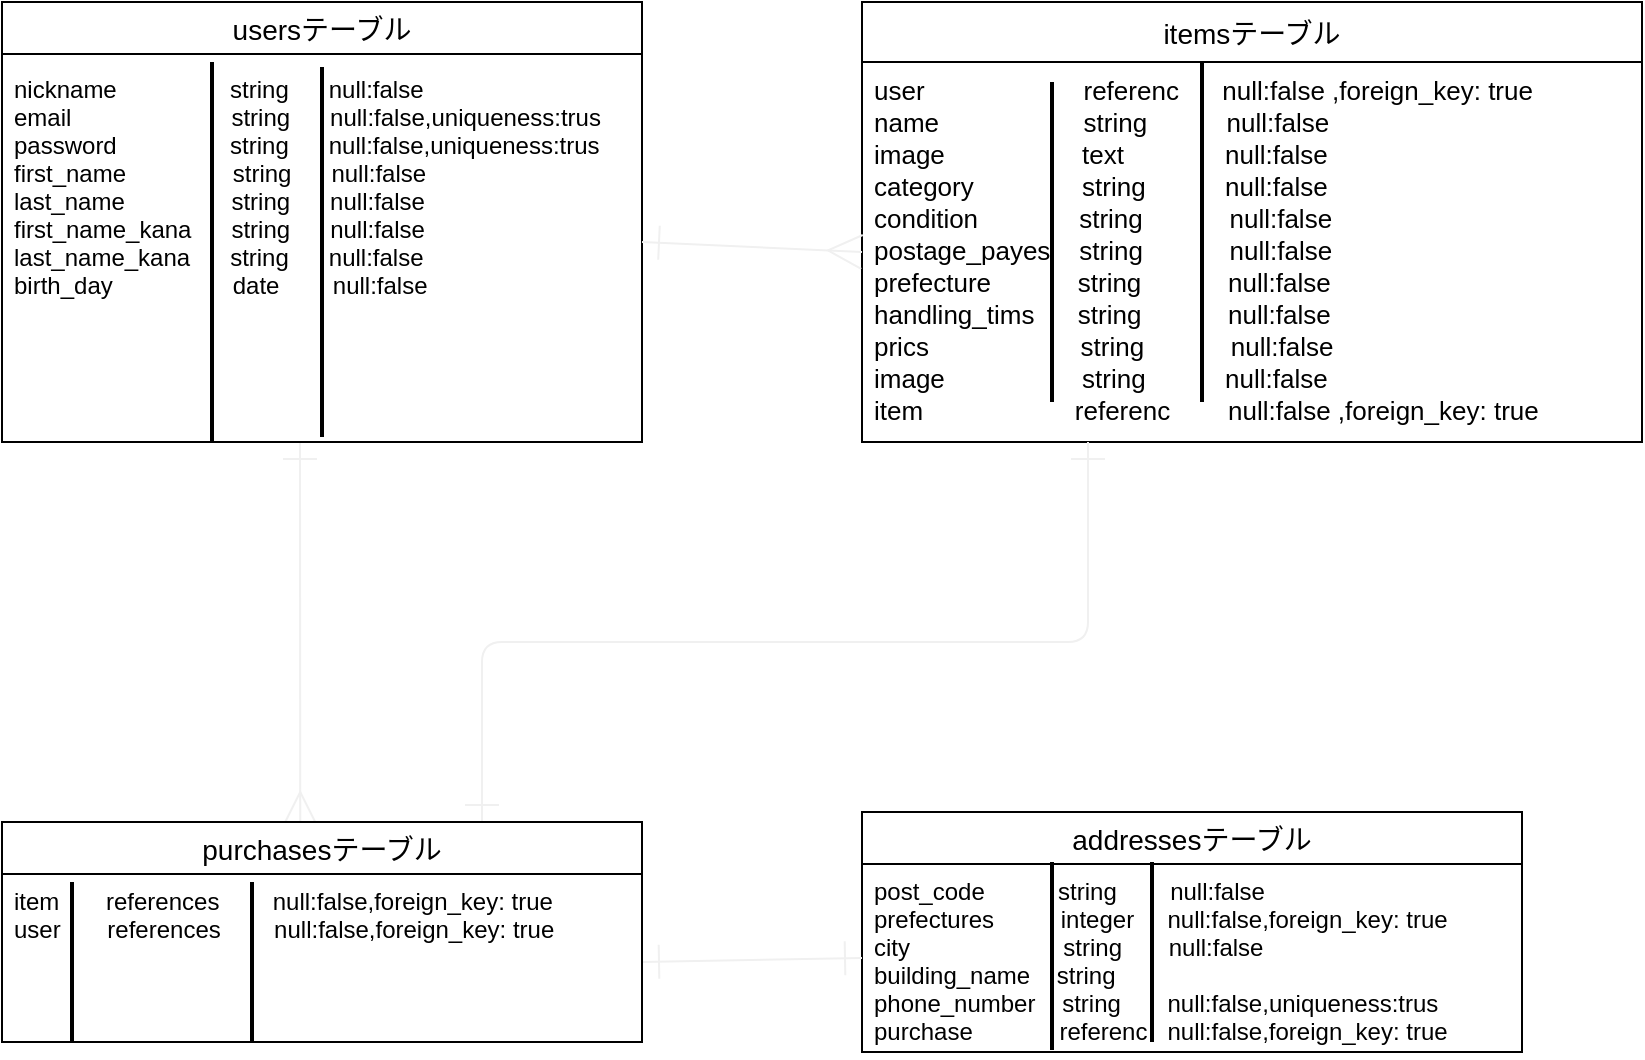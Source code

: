 <mxfile version="13.6.5">
    <diagram id="qlUVBu2gsGV2Tf7JeJ2S" name="ページ1">
        <mxGraphModel dx="1009" dy="635" grid="1" gridSize="10" guides="1" tooltips="1" connect="1" arrows="1" fold="1" page="1" pageScale="1" pageWidth="827" pageHeight="1169" math="0" shadow="0">
            <root>
                <mxCell id="0"/>
                <mxCell id="1" parent="0"/>
                <mxCell id="94" value="" style="line;strokeWidth=2;direction=south;html=1;fontSize=13;fillColor=none;" vertex="1" parent="1">
                    <mxGeometry x="30" y="520" width="10" height="80" as="geometry"/>
                </mxCell>
                <mxCell id="29" value="nickname                 string      null:false&#10;email                        string      null:false,uniqueness:trus&#10;password                 string      null:false,uniqueness:trus&#10;first_name                string      null:false&#10;last_name                string      null:false&#10;first_name_kana      string      null:false&#10;last_name_kana      string      null:false&#10;birth_day                  date        null:false " style="text;fillColor=none;spacingLeft=4;spacingRight=4;overflow=hidden;rotatable=0;points=[[0,0.5],[1,0.5]];portConstraint=eastwest;fontSize=12;strokeWidth=16;" vertex="1" parent="1">
                    <mxGeometry y="110" width="320" height="190" as="geometry"/>
                </mxCell>
                <mxCell id="53" value="" style="fontSize=12;html=1;endArrow=ERmany;startArrow=ERone;strokeColor=#f0f0f0;entryX=0.466;entryY=0.018;entryDx=0;entryDy=0;entryPerimeter=0;jumpSize=6;endSize=15;startSize=15;startFill=0;endFill=0;" edge="1" parent="1" target="37">
                    <mxGeometry width="100" height="100" relative="1" as="geometry">
                        <mxPoint x="149" y="300" as="sourcePoint"/>
                        <mxPoint x="410" y="300" as="targetPoint"/>
                        <Array as="points"/>
                    </mxGeometry>
                </mxCell>
                <mxCell id="41" value="addressesテーブル" style="swimlane;fontStyle=0;childLayout=stackLayout;horizontal=1;startSize=26;horizontalStack=0;resizeParent=1;resizeParentMax=0;resizeLast=0;collapsible=1;marginBottom=0;align=center;fontSize=14;" vertex="1" parent="1">
                    <mxGeometry x="430" y="485" width="330" height="120" as="geometry"/>
                </mxCell>
                <mxCell id="42" value="post_code           string        null:false&#10;prefectures          integer     null:false,foreign_key: true&#10;city                       string       null:false&#10;building_name    string      &#10;phone_number    string       null:false,uniqueness:trus&#10;purchase             referenc   null:false,foreign_key: true" style="text;strokeColor=none;fillColor=none;spacingLeft=4;spacingRight=4;overflow=hidden;rotatable=0;points=[[0,0.5],[1,0.5]];portConstraint=eastwest;fontSize=12;" vertex="1" parent="41">
                    <mxGeometry y="26" width="330" height="94" as="geometry"/>
                </mxCell>
                <mxCell id="28" value="usersテーブル" style="swimlane;fontStyle=0;childLayout=stackLayout;horizontal=1;startSize=26;horizontalStack=0;resizeParent=1;resizeParentMax=0;resizeLast=0;collapsible=1;marginBottom=0;align=center;fontSize=14;" vertex="1" parent="1">
                    <mxGeometry y="80" width="320" height="220" as="geometry"/>
                </mxCell>
                <mxCell id="32" value="itemsテーブル" style="swimlane;fontStyle=0;childLayout=stackLayout;horizontal=1;startSize=30;horizontalStack=0;resizeParent=1;resizeParentMax=0;resizeLast=0;collapsible=1;marginBottom=0;align=center;fontSize=14;" vertex="1" parent="1">
                    <mxGeometry x="430" y="80" width="390" height="220" as="geometry"/>
                </mxCell>
                <mxCell id="33" value="user                      referenc      null:false ,foreign_key: true&#10;name                    string           null:false &#10;image                   text              null:false &#10;category               string           null:false &#10;condition              string            null:false &#10;postage_payes    string            null:false &#10;prefecture            string            null:false &#10;handling_tims      string            null:false &#10;prics                     string            null:false&#10;image                   string           null:false&#10;item                     referenc        null:false ,foreign_key: true&#10; " style="text;strokeColor=none;fillColor=none;spacingLeft=4;spacingRight=4;overflow=hidden;rotatable=0;points=[[0,0.5],[1,0.5]];portConstraint=eastwest;fontSize=13;verticalAlign=top;" vertex="1" parent="32">
                    <mxGeometry y="30" width="390" height="190" as="geometry"/>
                </mxCell>
                <mxCell id="55" value="" style="fontSize=12;html=1;endArrow=ERmany;startArrow=ERone;strokeColor=#f0f0f0;startFill=0;entryX=0;entryY=0.5;entryDx=0;entryDy=0;endSize=15;startSize=15;" edge="1" parent="1" target="33">
                    <mxGeometry width="100" height="100" relative="1" as="geometry">
                        <mxPoint x="320" y="200" as="sourcePoint"/>
                        <mxPoint x="430" y="290" as="targetPoint"/>
                    </mxGeometry>
                </mxCell>
                <mxCell id="57" value="" style="edgeStyle=orthogonalEdgeStyle;fontSize=12;html=1;endArrow=ERone;endFill=1;strokeColor=#f0f0f0;startArrow=ERone;startFill=0;endSize=15;startSize=15;" edge="1" parent="1" target="33">
                    <mxGeometry width="100" height="100" relative="1" as="geometry">
                        <mxPoint x="240" y="490" as="sourcePoint"/>
                        <mxPoint x="543" y="280" as="targetPoint"/>
                        <Array as="points">
                            <mxPoint x="240" y="400"/>
                            <mxPoint x="543" y="400"/>
                        </Array>
                    </mxGeometry>
                </mxCell>
                <mxCell id="58" value="" style="fontSize=12;html=1;endArrow=ERone;endFill=1;strokeColor=#f0f0f0;entryX=0;entryY=0.5;entryDx=0;entryDy=0;startArrow=ERone;startFill=0;endSize=15;startSize=15;" edge="1" parent="1" target="42">
                    <mxGeometry width="100" height="100" relative="1" as="geometry">
                        <mxPoint x="320" y="560" as="sourcePoint"/>
                        <mxPoint x="420" y="460" as="targetPoint"/>
                    </mxGeometry>
                </mxCell>
                <mxCell id="91" value="" style="line;strokeWidth=2;direction=south;html=1;fontSize=13;" vertex="1" parent="1">
                    <mxGeometry x="100" y="110" width="10" height="190" as="geometry"/>
                </mxCell>
                <mxCell id="92" value="" style="line;strokeWidth=2;direction=south;html=1;fontSize=13;" vertex="1" parent="1">
                    <mxGeometry x="155" y="112.5" width="10" height="185" as="geometry"/>
                </mxCell>
                <mxCell id="93" value="" style="line;strokeWidth=2;direction=south;html=1;fontSize=13;" vertex="1" parent="1">
                    <mxGeometry x="120" y="520" width="10" height="80" as="geometry"/>
                </mxCell>
                <mxCell id="37" value="purchasesテーブル" style="swimlane;fontStyle=0;childLayout=stackLayout;horizontal=1;startSize=26;horizontalStack=0;resizeParent=1;resizeParentMax=0;resizeLast=0;collapsible=1;marginBottom=0;align=center;fontSize=14;" vertex="1" parent="1">
                    <mxGeometry y="490" width="320" height="110" as="geometry"/>
                </mxCell>
                <mxCell id="38" value="item       references        null:false,foreign_key: true&#10;user       references        null:false,foreign_key: true" style="text;strokeColor=none;fillColor=none;spacingLeft=4;spacingRight=4;overflow=hidden;rotatable=0;points=[[0,0.5],[1,0.5]];portConstraint=eastwest;fontSize=12;" vertex="1" parent="37">
                    <mxGeometry y="26" width="320" height="84" as="geometry"/>
                </mxCell>
                <mxCell id="95" value="" style="line;strokeWidth=2;direction=south;html=1;fillColor=none;fontSize=13;" vertex="1" parent="1">
                    <mxGeometry x="520" y="510" width="10" height="94" as="geometry"/>
                </mxCell>
                <mxCell id="96" value="" style="line;strokeWidth=2;direction=south;html=1;fillColor=none;fontSize=13;" vertex="1" parent="1">
                    <mxGeometry x="520" y="120" width="10" height="160" as="geometry"/>
                </mxCell>
                <mxCell id="97" value="" style="line;strokeWidth=2;direction=south;html=1;fillColor=none;fontSize=13;" vertex="1" parent="1">
                    <mxGeometry x="595" y="110" width="10" height="170" as="geometry"/>
                </mxCell>
                <mxCell id="98" value="" style="line;strokeWidth=2;direction=south;html=1;fillColor=none;fontSize=13;" vertex="1" parent="1">
                    <mxGeometry x="570" y="510" width="10" height="90" as="geometry"/>
                </mxCell>
            </root>
        </mxGraphModel>
    </diagram>
</mxfile>